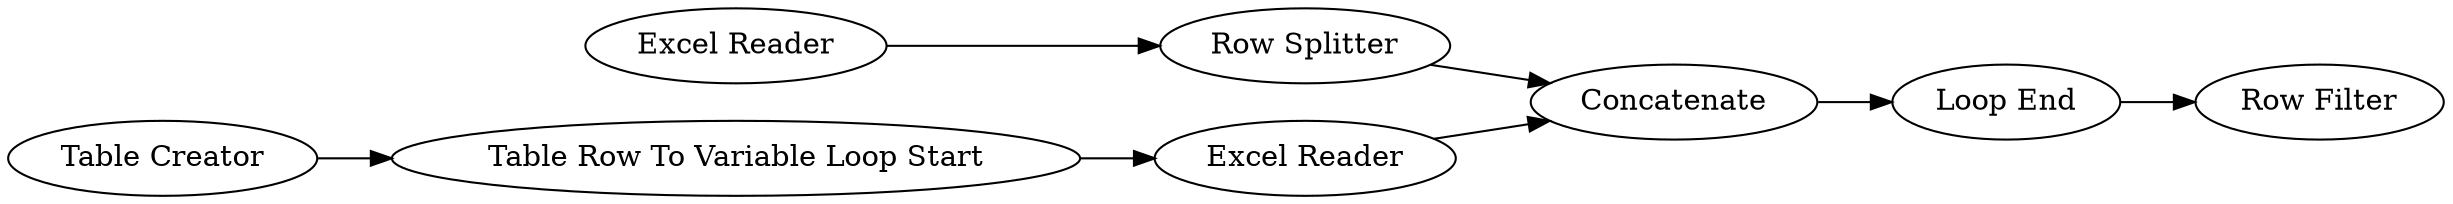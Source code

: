 digraph {
	113 -> 6
	97 -> 95
	111 -> 112
	96 -> 113
	112 -> 113
	95 -> 96
	6 -> 104
	113 [label=Concatenate]
	96 [label="Excel Reader"]
	104 [label="Row Filter"]
	112 [label="Row Splitter"]
	97 [label="Table Creator"]
	6 [label="Loop End"]
	95 [label="Table Row To Variable Loop Start"]
	111 [label="Excel Reader"]
	rankdir=LR
}

